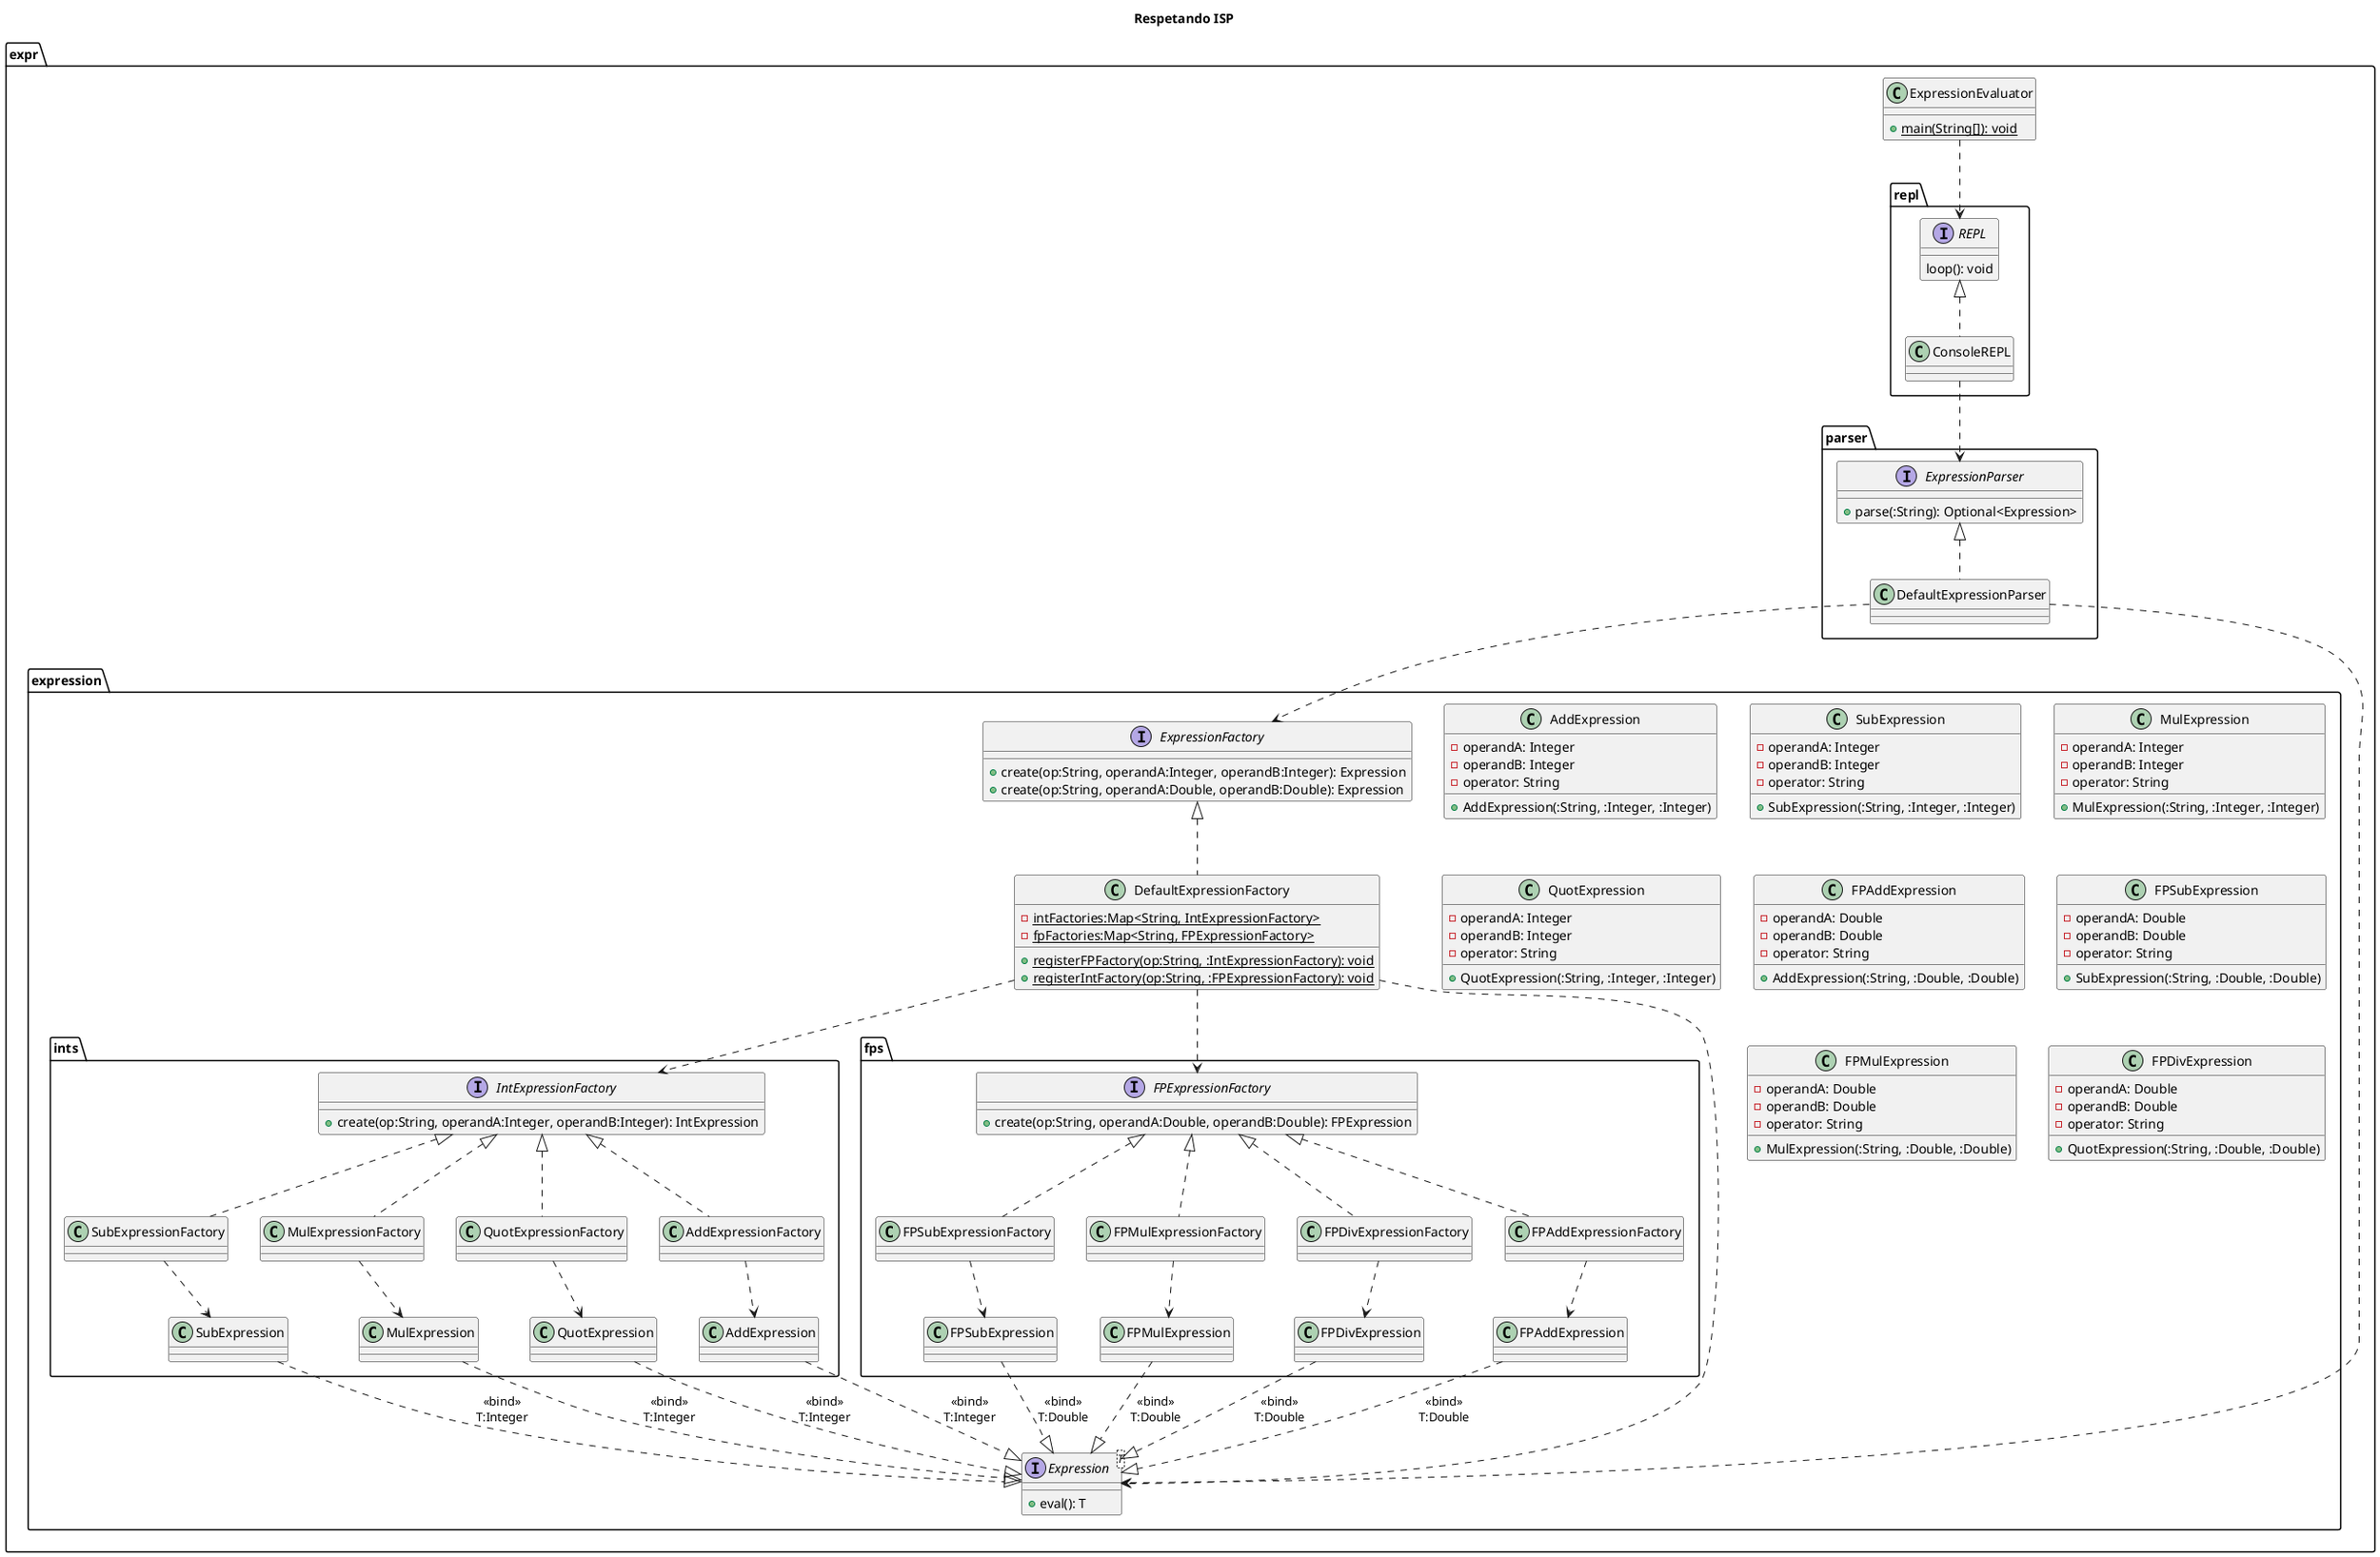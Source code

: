 @startuml

title Respetando ISP

package expr {

    class ExpressionEvaluator {
        + {static} main(String[]): void
    }

    package repl {

        interface REPL {
            loop(): void
        }

        class ConsoleREPL {
        }

        REPL <|.. ConsoleREPL
        ExpressionEvaluator ..> REPL
    }

    package parser {
        interface ExpressionParser {
            + parse(:String): Optional<Expression>
        }

        class DefaultExpressionParser {
        }

        ConsoleREPL ..> ExpressionParser
        ExpressionParser <|.. DefaultExpressionParser
    }

    package expression {

        interface ExpressionFactory {
            + create(op:String, operandA:Integer, operandB:Integer): Expression
            + create(op:String, operandA:Double, operandB:Double): Expression
        }

        class DefaultExpressionFactory {
            - {static} intFactories:Map<String, IntExpressionFactory>
            - {static} fpFactories:Map<String, FPExpressionFactory>

            + {static} registerFPFactory(op:String, :IntExpressionFactory): void
            + {static} registerIntFactory(op:String, :FPExpressionFactory): void
        }

        interface Expression<T> {
            + eval(): T
        }

        package ints {

            interface IntExpressionFactory {
                + create(op:String, operandA:Integer, operandB:Integer): IntExpression
            }

            class AddExpressionFactory {
            }

            class SubExpressionFactory {
            }

            class MulExpressionFactory {
            }

            class QuotExpressionFactory {
            }

            ExpressionFactory <|.. DefaultExpressionFactory

            IntExpressionFactory <|.. AddExpressionFactory
            IntExpressionFactory <|.. SubExpressionFactory
            IntExpressionFactory <|.. MulExpressionFactory
            IntExpressionFactory <|.. QuotExpressionFactory

            AddExpressionFactory ..> AddExpression
            SubExpressionFactory ..> SubExpression
            MulExpressionFactory ..> MulExpression
            QuotExpressionFactory ..> QuotExpression

            AddExpression ..|> Expression :<<bind>>\nT:Integer
            SubExpression ..|> Expression :<<bind>>\nT:Integer
            MulExpression ..|> Expression :<<bind>>\nT:Integer
            QuotExpression ..|> Expression :<<bind>>\nT:Integer
        }

        package fps {
            interface FPExpressionFactory {
                + create(op:String, operandA:Double, operandB:Double): FPExpression
            }

            class FPAddExpressionFactory {
            }

            class FPSubExpressionFactory {
            }

            class FPMulExpressionFactory {
            }

            class FPDivExpressionFactory {
            }

            FPExpressionFactory <|.. FPAddExpressionFactory
            FPExpressionFactory <|.. FPSubExpressionFactory
            FPExpressionFactory <|.. FPMulExpressionFactory
            FPExpressionFactory <|.. FPDivExpressionFactory

            FPAddExpressionFactory ..> FPAddExpression
            FPSubExpressionFactory ..> FPSubExpression
            FPMulExpressionFactory ..> FPMulExpression
            FPDivExpressionFactory ..> FPDivExpression

            FPAddExpression ..|> Expression :<<bind>>\nT:Double
            FPSubExpression ..|> Expression :<<bind>>\nT:Double
            FPMulExpression ..|> Expression :<<bind>>\nT:Double
            FPDivExpression ..|> Expression :<<bind>>\nT:Double
        }

        DefaultExpressionFactory ..> Expression

        class AddExpression {
            - operandA: Integer
            - operandB: Integer
            - operator: String
            + AddExpression(:String, :Integer, :Integer)
        }

        class SubExpression {
            - operandA: Integer
            - operandB: Integer
            - operator: String
            + SubExpression(:String, :Integer, :Integer)
        }

        class MulExpression {
            - operandA: Integer
            - operandB: Integer
            - operator: String
            + MulExpression(:String, :Integer, :Integer)
        }
        class QuotExpression {
            - operandA: Integer
            - operandB: Integer
            - operator: String
            + QuotExpression(:String, :Integer, :Integer)
        }

        class FPAddExpression {
            - operandA: Double
            - operandB: Double
            - operator: String
            + AddExpression(:String, :Double, :Double)
        }

        class FPSubExpression {
            - operandA: Double
            - operandB: Double
            - operator: String
            + SubExpression(:String, :Double, :Double)
        }

        class FPMulExpression {
            - operandA: Double
            - operandB: Double
            - operator: String
            + MulExpression(:String, :Double, :Double)
        }
        class FPDivExpression {
            - operandA: Double
            - operandB: Double
            - operator: String
            + QuotExpression(:String, :Double, :Double)
        }

        DefaultExpressionParser ..> Expression
        DefaultExpressionParser ..> ExpressionFactory

        DefaultExpressionFactory ..> IntExpressionFactory
        DefaultExpressionFactory ..> FPExpressionFactory

    }

}

@enduml